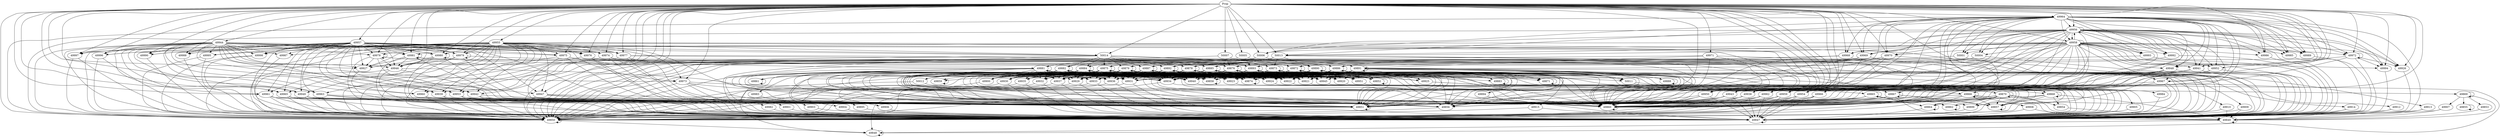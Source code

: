 // Induction Graph of ./tests/6s275rb318
digraph{
  Prop -> 49956
  Prop -> 49968
  Prop -> 49990
  Prop -> 49950
  Prop -> 49972
  Prop -> 49946
  Prop -> 49964
  Prop -> 50006
  Prop -> 50014
  Prop -> 49966
  Prop -> 49977
  Prop -> 49970
  Prop -> 49926
  Prop -> 49860
  Prop -> 49980
  Prop -> 49954
  Prop -> 49969
  Prop -> 50005
  Prop -> 49959
  Prop -> 49965
  Prop -> 49949
  Prop -> 49997
  Prop -> 49851
  Prop -> 49975
  Prop -> 49986
  Prop -> 49962
  Prop -> 49981
  Prop -> 49947
  Prop -> 49979
  Prop -> 49967
  Prop -> 49985
  Prop -> 49988
  Prop -> 49850
  Prop -> 49996
  Prop -> 49955
  Prop -> 49948
  Prop -> 49989
  Prop -> 49976
  Prop -> 49961
  Prop -> 50007
  Prop -> 49938
  Prop -> 49978
  Prop -> 50013
  Prop -> 49973
  Prop -> 49963
  Prop -> 49960
  Prop -> 49939
  Prop -> 49957
  Prop -> 49971
  Prop -> 49952
  Prop -> 49943
  Prop -> 49974
  Prop -> 49941
  Prop -> 49953
  Prop -> 49958
  Prop -> 49994
  Prop -> 49944
  Prop -> 49942
  Prop -> 49927
  49956 -> 49956
  49956 -> 49968
  49956 -> 49950
  49956 -> 49972
  49956 -> 49993
  49956 -> 50006
  49956 -> 49966
  49956 -> 49970
  49956 -> 49860
  49956 -> 49926
  49956 -> 49954
  49956 -> 49969
  49956 -> 49959
  49956 -> 50004
  49956 -> 49851
  49956 -> 49986
  49956 -> 49962
  49956 -> 49967
  49956 -> 49985
  49956 -> 49850
  49956 -> 49948
  49956 -> 49989
  49956 -> 49938
  49956 -> 50013
  49956 -> 49992
  49956 -> 49847
  49956 -> 50001
  49956 -> 49952
  49956 -> 49943
  49956 -> 49941
  49956 -> 49958
  49956 -> 49994
  49968 -> 49878
  49968 -> 49850
  49968 -> 49851
  49968 -> 49847
  49968 -> 49860
  49990 -> 49847
  49950 -> 49851
  49950 -> 49847
  49950 -> 49860
  49950 -> 49850
  49972 -> 49872
  49972 -> 49972
  49972 -> 49851
  49972 -> 49994
  49972 -> 49847
  49972 -> 49926
  49946 -> 49851
  49946 -> 49847
  49946 -> 49860
  49946 -> 49850
  49964 -> 49956
  49964 -> 49968
  49964 -> 49950
  49964 -> 49972
  49964 -> 49993
  49964 -> 50006
  49964 -> 49966
  49964 -> 49970
  49964 -> 49860
  49964 -> 49926
  49964 -> 49954
  49964 -> 49969
  49964 -> 49959
  49964 -> 50004
  49964 -> 49851
  49964 -> 49986
  49964 -> 49962
  49964 -> 49967
  49964 -> 49985
  49964 -> 49850
  49964 -> 49948
  49964 -> 49989
  49964 -> 49938
  49964 -> 50013
  49964 -> 49992
  49964 -> 49847
  49964 -> 50001
  49964 -> 49952
  49964 -> 49943
  49964 -> 49941
  49964 -> 49958
  49964 -> 49994
  50006 -> 49847
  50006 -> 49881
  50006 -> 49850
  50014 -> 49890
  50014 -> 49892
  50014 -> 49873
  50014 -> 49850
  50014 -> 49882
  50014 -> 49884
  50014 -> 49875
  50014 -> 49867
  50014 -> 49879
  50014 -> 49847
  50014 -> 49887
  49966 -> 49851
  49966 -> 49847
  49966 -> 49860
  49966 -> 49850
  49977 -> 49876
  49977 -> 49850
  49977 -> 49851
  49977 -> 49847
  49977 -> 49860
  49970 -> 49886
  49970 -> 49850
  49970 -> 49851
  49970 -> 49847
  49970 -> 49860
  49926 -> 49847
  49860 -> 49860
  49980 -> 49851
  49980 -> 49891
  49980 -> 49946
  49980 -> 49847
  49980 -> 49927
  49980 -> 49980
  49954 -> 49851
  49954 -> 49847
  49954 -> 49860
  49954 -> 49850
  49969 -> 49850
  49969 -> 49885
  49969 -> 49851
  49969 -> 49847
  49969 -> 49860
  50005 -> 49847
  50005 -> 49893
  50005 -> 49850
  49959 -> 49851
  49959 -> 49847
  49959 -> 49860
  49959 -> 49850
  49965 -> 49851
  49965 -> 49847
  49965 -> 49860
  49965 -> 49850
  49949 -> 49851
  49949 -> 49847
  49949 -> 49860
  49949 -> 49850
  49997 -> 49847
  49997 -> 49850
  49851 -> 49851
  49975 -> 49850
  49975 -> 49851
  49975 -> 49893
  49975 -> 49847
  49975 -> 49860
  49986 -> 49847
  49962 -> 49851
  49962 -> 49847
  49962 -> 49860
  49962 -> 49850
  49981 -> 49872
  49981 -> 49851
  49981 -> 49946
  49981 -> 49981
  49981 -> 49847
  49981 -> 49927
  49947 -> 49851
  49947 -> 49847
  49947 -> 49860
  49947 -> 49850
  49979 -> 49886
  49979 -> 49851
  49979 -> 49946
  49979 -> 49979
  49979 -> 49847
  49979 -> 49927
  49967 -> 49850
  49967 -> 49851
  49967 -> 49866
  49967 -> 49847
  49967 -> 49860
  49985 -> 49847
  49988 -> 49847
  49850 -> 49848
  49850 -> 49850
  49996 -> 49847
  49996 -> 49850
  49955 -> 49990
  49955 -> 49995
  49955 -> 49946
  49955 -> 49998
  49955 -> 49987
  49955 -> 50014
  49955 -> 49977
  49955 -> 49860
  49955 -> 49980
  49955 -> 49965
  49955 -> 49949
  49955 -> 49997
  49955 -> 49851
  49955 -> 49975
  49955 -> 49947
  49955 -> 49979
  49955 -> 49981
  49955 -> 49988
  49955 -> 49850
  49955 -> 49996
  49955 -> 49976
  49955 -> 49961
  49955 -> 49978
  49955 -> 49973
  49955 -> 49847
  49955 -> 49963
  49955 -> 49960
  49955 -> 49939
  49955 -> 49974
  49955 -> 49953
  49955 -> 49942
  49955 -> 49927
  49948 -> 49851
  49948 -> 49847
  49948 -> 49860
  49948 -> 49850
  49989 -> 49847
  49976 -> 49850
  49976 -> 49851
  49976 -> 49881
  49976 -> 49847
  49976 -> 49860
  49961 -> 49851
  49961 -> 49847
  49961 -> 49860
  49961 -> 49850
  50007 -> 49876
  50007 -> 49847
  50007 -> 49850
  49938 -> 49851
  49938 -> 49847
  49938 -> 49860
  49938 -> 49850
  49978 -> 49885
  49978 -> 49851
  49978 -> 49946
  49978 -> 49978
  49978 -> 49847
  49978 -> 49927
  50013 -> 49890
  50013 -> 49892
  50013 -> 49873
  50013 -> 49882
  50013 -> 49884
  50013 -> 49875
  50013 -> 49867
  50013 -> 49879
  50013 -> 49847
  50013 -> 49887
  49973 -> 49850
  49973 -> 49851
  49973 -> 49866
  49973 -> 49847
  49973 -> 49860
  49963 -> 49851
  49963 -> 49847
  49963 -> 49860
  49963 -> 49850
  49960 -> 49851
  49960 -> 49847
  49960 -> 49860
  49960 -> 49850
  49939 -> 49851
  49939 -> 49847
  49939 -> 49860
  49939 -> 49850
  49957 -> 49990
  49957 -> 49995
  49957 -> 49946
  49957 -> 49998
  49957 -> 49987
  49957 -> 50014
  49957 -> 49977
  49957 -> 49860
  49957 -> 49980
  49957 -> 49965
  49957 -> 49949
  49957 -> 49997
  49957 -> 49851
  49957 -> 49975
  49957 -> 49947
  49957 -> 49979
  49957 -> 49981
  49957 -> 49988
  49957 -> 49850
  49957 -> 49996
  49957 -> 49976
  49957 -> 49961
  49957 -> 49978
  49957 -> 49973
  49957 -> 49847
  49957 -> 49963
  49957 -> 49960
  49957 -> 49939
  49957 -> 49974
  49957 -> 49953
  49957 -> 49942
  49957 -> 49927
  49971 -> 49850
  49971 -> 49851
  49971 -> 49891
  49971 -> 49847
  49971 -> 49860
  49952 -> 49851
  49952 -> 49847
  49952 -> 49860
  49952 -> 49850
  49943 -> 49851
  49943 -> 49847
  49943 -> 49860
  49943 -> 49850
  49974 -> 49878
  49974 -> 49850
  49974 -> 49851
  49974 -> 49847
  49974 -> 49860
  49941 -> 49851
  49941 -> 49847
  49941 -> 49860
  49941 -> 49850
  49953 -> 49851
  49953 -> 49847
  49953 -> 49860
  49953 -> 49850
  49958 -> 49956
  49958 -> 49968
  49958 -> 49950
  49958 -> 49972
  49958 -> 49993
  49958 -> 50006
  49958 -> 49966
  49958 -> 49970
  49958 -> 49860
  49958 -> 49926
  49958 -> 49954
  49958 -> 49969
  49958 -> 49959
  49958 -> 50004
  49958 -> 49851
  49958 -> 49986
  49958 -> 49962
  49958 -> 49967
  49958 -> 49985
  49958 -> 49850
  49958 -> 49948
  49958 -> 49989
  49958 -> 49938
  49958 -> 50013
  49958 -> 49992
  49958 -> 49847
  49958 -> 50001
  49958 -> 49952
  49958 -> 49943
  49958 -> 49941
  49958 -> 49958
  49958 -> 49994
  49994 -> 49847
  49944 -> 49990
  49944 -> 49995
  49944 -> 49946
  49944 -> 49998
  49944 -> 49987
  49944 -> 50014
  49944 -> 49977
  49944 -> 49860
  49944 -> 49980
  49944 -> 49965
  49944 -> 49949
  49944 -> 49997
  49944 -> 49851
  49944 -> 49975
  49944 -> 49947
  49944 -> 49979
  49944 -> 49981
  49944 -> 49988
  49944 -> 49850
  49944 -> 49996
  49944 -> 49976
  49944 -> 49961
  49944 -> 49978
  49944 -> 49973
  49944 -> 49847
  49944 -> 49963
  49944 -> 49960
  49944 -> 49939
  49944 -> 49974
  49944 -> 49953
  49944 -> 49942
  49944 -> 49927
  49942 -> 49851
  49942 -> 49847
  49942 -> 49860
  49942 -> 49850
  49927 -> 49847
  49993 -> 49876
  49993 -> 49847
  50004 -> 49891
  50004 -> 49847
  50004 -> 49850
  49992 -> 49847
  49992 -> 49893
  49847 -> 49847
  50001 -> 49847
  50001 -> 49850
  49878 -> 49945
  49878 -> 49920
  49878 -> 49951
  49878 -> 49940
  49878 -> 49923
  49878 -> 49933
  49878 -> 49936
  49878 -> 49900
  49878 -> 49860
  49878 -> 49856
  49878 -> 49851
  49878 -> 49924
  49878 -> 49931
  49878 -> 50012
  49878 -> 49852
  49878 -> 49934
  49878 -> 49858
  49878 -> 49922
  49878 -> 49878
  49878 -> 49925
  49878 -> 49874
  49878 -> 49910
  49878 -> 49857
  49878 -> 49921
  49878 -> 49930
  49878 -> 49859
  49878 -> 49935
  49878 -> 49932
  49878 -> 49937
  49878 -> 49929
  49872 -> 49872
  49872 -> 49945
  49872 -> 49920
  49872 -> 49951
  49872 -> 49940
  49872 -> 49923
  49872 -> 49933
  49872 -> 49936
  49872 -> 49900
  49872 -> 49860
  49872 -> 49856
  49872 -> 49851
  49872 -> 49924
  49872 -> 49868
  49872 -> 49931
  49872 -> 49852
  49872 -> 49934
  49872 -> 49858
  49872 -> 49922
  49872 -> 49925
  49872 -> 49874
  49872 -> 50011
  49872 -> 49921
  49872 -> 49930
  49872 -> 49935
  49872 -> 49932
  49872 -> 49915
  49872 -> 49937
  49872 -> 49929
  49881 -> 49945
  49881 -> 49920
  49881 -> 49951
  49881 -> 49940
  49881 -> 49923
  49881 -> 49933
  49881 -> 49936
  49881 -> 49900
  49881 -> 49860
  49881 -> 49856
  49881 -> 49851
  49881 -> 49924
  49881 -> 49931
  49881 -> 50012
  49881 -> 49852
  49881 -> 49934
  49881 -> 49858
  49881 -> 49922
  49881 -> 49925
  49881 -> 49874
  49881 -> 49861
  49881 -> 49881
  49881 -> 49921
  49881 -> 49930
  49881 -> 49982
  49881 -> 49935
  49881 -> 49932
  49881 -> 49937
  49881 -> 49929
  49890 -> 49890
  49890 -> 49945
  49890 -> 49920
  49890 -> 49951
  49890 -> 49940
  49890 -> 49923
  49890 -> 49933
  49890 -> 49936
  49890 -> 49900
  49890 -> 49860
  49890 -> 49856
  49890 -> 49851
  49890 -> 49924
  49890 -> 49868
  49890 -> 49984
  49890 -> 49931
  49890 -> 49852
  49890 -> 49934
  49890 -> 49858
  49890 -> 49922
  49890 -> 49925
  49890 -> 49874
  49890 -> 50011
  49890 -> 49921
  49890 -> 49930
  49890 -> 49935
  49890 -> 49932
  49890 -> 49937
  49890 -> 49888
  49890 -> 49871
  49890 -> 49929
  49892 -> 49945
  49892 -> 49920
  49892 -> 49951
  49892 -> 49940
  49892 -> 49923
  49892 -> 49933
  49892 -> 49936
  49892 -> 49900
  49892 -> 49860
  49892 -> 49856
  49892 -> 49851
  49892 -> 49924
  49892 -> 49931
  49892 -> 49906
  49892 -> 50012
  49892 -> 49852
  49892 -> 49934
  49892 -> 49858
  49892 -> 49892
  49892 -> 49922
  49892 -> 49925
  49892 -> 49874
  49892 -> 49921
  49892 -> 49930
  49892 -> 49935
  49892 -> 49932
  49892 -> 49937
  49892 -> 49871
  49892 -> 49929
  49873 -> 49873
  49873 -> 49945
  49873 -> 49920
  49873 -> 49951
  49873 -> 49940
  49873 -> 49923
  49873 -> 49933
  49873 -> 49936
  49873 -> 49900
  49873 -> 49860
  49873 -> 49856
  49873 -> 49851
  49873 -> 49924
  49873 -> 49868
  49873 -> 49931
  49873 -> 49852
  49873 -> 49934
  49873 -> 49858
  49873 -> 49922
  49873 -> 49925
  49873 -> 49874
  49873 -> 50011
  49873 -> 49921
  49873 -> 49930
  49873 -> 49935
  49873 -> 49894
  49873 -> 49932
  49873 -> 49937
  49873 -> 49929
  49882 -> 49945
  49882 -> 49920
  49882 -> 49951
  49882 -> 49940
  49882 -> 49923
  49882 -> 49933
  49882 -> 49936
  49882 -> 49900
  49882 -> 49860
  49882 -> 49856
  49882 -> 49851
  49882 -> 49882
  49882 -> 49924
  49882 -> 49931
  49882 -> 50012
  49882 -> 49852
  49882 -> 49934
  49882 -> 49858
  49882 -> 49922
  49882 -> 49925
  49882 -> 49874
  49882 -> 49901
  49882 -> 49861
  49882 -> 49921
  49882 -> 49930
  49882 -> 49935
  49882 -> 49932
  49882 -> 49937
  49882 -> 49929
  49884 -> 49945
  49884 -> 49920
  49884 -> 49951
  49884 -> 49940
  49884 -> 49923
  49884 -> 49933
  49884 -> 49936
  49884 -> 49900
  49884 -> 49860
  49884 -> 49856
  49884 -> 49851
  49884 -> 49924
  49884 -> 49931
  49884 -> 50012
  49884 -> 49852
  49884 -> 49934
  49884 -> 49858
  49884 -> 49922
  49884 -> 49925
  49884 -> 49874
  49884 -> 49921
  49884 -> 49930
  49884 -> 49884
  49884 -> 49935
  49884 -> 49932
  49884 -> 49937
  49884 -> 49983
  49884 -> 49929
  49875 -> 49945
  49875 -> 49920
  49875 -> 49951
  49875 -> 49940
  49875 -> 49923
  49875 -> 49875
  49875 -> 49933
  49875 -> 49936
  49875 -> 49900
  49875 -> 49860
  49875 -> 49856
  49875 -> 49903
  49875 -> 49851
  49875 -> 49924
  49875 -> 49931
  49875 -> 50012
  49875 -> 49852
  49875 -> 49934
  49875 -> 49858
  49875 -> 49922
  49875 -> 49925
  49875 -> 49874
  49875 -> 49921
  49875 -> 49930
  49875 -> 49935
  49875 -> 49932
  49875 -> 49937
  49875 -> 49929
  49867 -> 49857
  49867 -> 49856
  49867 -> 49851
  49867 -> 49899
  49867 -> 49867
  49867 -> 49860
  49867 -> 49849
  49879 -> 49945
  49879 -> 49920
  49879 -> 49951
  49879 -> 49940
  49879 -> 49923
  49879 -> 49933
  49879 -> 49936
  49879 -> 49879
  49879 -> 49900
  49879 -> 49860
  49879 -> 49856
  49879 -> 49851
  49879 -> 49924
  49879 -> 49868
  49879 -> 49931
  49879 -> 49852
  49879 -> 49934
  49879 -> 49858
  49879 -> 49922
  49879 -> 49925
  49879 -> 49874
  49879 -> 49904
  49879 -> 50011
  49879 -> 49921
  49879 -> 49930
  49879 -> 49859
  49879 -> 49935
  49879 -> 49932
  49879 -> 49937
  49879 -> 49929
  49887 -> 49945
  49887 -> 49920
  49887 -> 49951
  49887 -> 49895
  49887 -> 49940
  49887 -> 49923
  49887 -> 49933
  49887 -> 49936
  49887 -> 49900
  49887 -> 49860
  49887 -> 49856
  49887 -> 49851
  49887 -> 49924
  49887 -> 49931
  49887 -> 50012
  49887 -> 49887
  49887 -> 49852
  49887 -> 49934
  49887 -> 49858
  49887 -> 49922
  49887 -> 49925
  49887 -> 49874
  49887 -> 49921
  49887 -> 49930
  49887 -> 49883
  49887 -> 49935
  49887 -> 49932
  49887 -> 49937
  49887 -> 49929
  49876 -> 49945
  49876 -> 49920
  49876 -> 49951
  49876 -> 49940
  49876 -> 49923
  49876 -> 49933
  49876 -> 49936
  49876 -> 49900
  49876 -> 49860
  49876 -> 49856
  49876 -> 49851
  49876 -> 49924
  49876 -> 49931
  49876 -> 50012
  49876 -> 49852
  49876 -> 49934
  49876 -> 49858
  49876 -> 49922
  49876 -> 49925
  49876 -> 49874
  49876 -> 49876
  49876 -> 49857
  49876 -> 49921
  49876 -> 49930
  49876 -> 49935
  49876 -> 49932
  49876 -> 49937
  49876 -> 49909
  49876 -> 49929
  49886 -> 49945
  49886 -> 49920
  49886 -> 49951
  49886 -> 49940
  49886 -> 49923
  49886 -> 49933
  49886 -> 49936
  49886 -> 49900
  49886 -> 49860
  49886 -> 49856
  49886 -> 49851
  49886 -> 49924
  49886 -> 49868
  49886 -> 49931
  49886 -> 49852
  49886 -> 49934
  49886 -> 49858
  49886 -> 49922
  49886 -> 49886
  49886 -> 49925
  49886 -> 49874
  49886 -> 50011
  49886 -> 49857
  49886 -> 49912
  49886 -> 49921
  49886 -> 49930
  49886 -> 49883
  49886 -> 49935
  49886 -> 49932
  49886 -> 49937
  49886 -> 49929
  49891 -> 49945
  49891 -> 49920
  49891 -> 49951
  49891 -> 49940
  49891 -> 49923
  49891 -> 49933
  49891 -> 49936
  49891 -> 49900
  49891 -> 49860
  49891 -> 49913
  49891 -> 49856
  49891 -> 49851
  49891 -> 49924
  49891 -> 49891
  49891 -> 49868
  49891 -> 49931
  49891 -> 49852
  49891 -> 49934
  49891 -> 49858
  49891 -> 49922
  49891 -> 49925
  49891 -> 49874
  49891 -> 50011
  49891 -> 49857
  49891 -> 49921
  49891 -> 49930
  49891 -> 49935
  49891 -> 49932
  49891 -> 49937
  49891 -> 49888
  49891 -> 49871
  49891 -> 49929
  49885 -> 49945
  49885 -> 49920
  49885 -> 49951
  49885 -> 49940
  49885 -> 49923
  49885 -> 49933
  49885 -> 49936
  49885 -> 49900
  49885 -> 49860
  49885 -> 49856
  49885 -> 49851
  49885 -> 49924
  49885 -> 49931
  49885 -> 50012
  49885 -> 49852
  49885 -> 49934
  49885 -> 49858
  49885 -> 49922
  49885 -> 49925
  49885 -> 49885
  49885 -> 49874
  49885 -> 49921
  49885 -> 49905
  49885 -> 49930
  49885 -> 49935
  49885 -> 49932
  49885 -> 49937
  49885 -> 49929
  49893 -> 49945
  49893 -> 49920
  49893 -> 49951
  49893 -> 49940
  49893 -> 49914
  49893 -> 49923
  49893 -> 49933
  49893 -> 49936
  49893 -> 49900
  49893 -> 49860
  49893 -> 49856
  49893 -> 49851
  49893 -> 49924
  49893 -> 49931
  49893 -> 50012
  49893 -> 49852
  49893 -> 49934
  49893 -> 49858
  49893 -> 49922
  49893 -> 49925
  49893 -> 49874
  49893 -> 49893
  49893 -> 49857
  49893 -> 49921
  49893 -> 49930
  49893 -> 49935
  49893 -> 49932
  49893 -> 49937
  49893 -> 49871
  49893 -> 49929
  49866 -> 49857
  49866 -> 49856
  49866 -> 49908
  49866 -> 49851
  49866 -> 49864
  49866 -> 49866
  49866 -> 49860
  49866 -> 49849
  49848 -> 49848
  49995 -> 49847
  49995 -> 49850
  49998 -> 49847
  49998 -> 49850
  49987 -> 49847
  49945 -> 49847
  49920 -> 49847
  49951 -> 49847
  49940 -> 49847
  49923 -> 49847
  49933 -> 49847
  49933 -> 49850
  49936 -> 49847
  49936 -> 49850
  49900 -> 49848
  49856 -> 49850
  49924 -> 49847
  49931 -> 49847
  49931 -> 49850
  50012 -> 49848
  50012 -> 49870
  49852 -> 49852
  49934 -> 49847
  49934 -> 49850
  49858 -> 49858
  49922 -> 49847
  49925 -> 49847
  49925 -> 49869
  49874 -> 49874
  49910 -> 49847
  49910 -> 49849
  49857 -> 49857
  49921 -> 49847
  49930 -> 49847
  49930 -> 49850
  49859 -> 49859
  49935 -> 49847
  49935 -> 49850
  49932 -> 49847
  49932 -> 49850
  49937 -> 49847
  49937 -> 49850
  49929 -> 49847
  49929 -> 49850
  49868 -> 49857
  49868 -> 49854
  49868 -> 49856
  49868 -> 49851
  49868 -> 49899
  49868 -> 49868
  49868 -> 49860
  49868 -> 49849
  50011 -> 49865
  50011 -> 49848
  49915 -> 49847
  49915 -> 49850
  49861 -> 49861
  49982 -> 49847
  49984 -> 49847
  49888 -> 49888
  49871 -> 49871
  49906 -> 49847
  49894 -> 49847
  49901 -> 49847
  49983 -> 49847
  49903 -> 49847
  49899 -> 49847
  49849 -> 49848
  49849 -> 49849
  49904 -> 49847
  49895 -> 49847
  49883 -> 49883
  49909 -> 49847
  49909 -> 49849
  49912 -> 49847
  49912 -> 49849
  49913 -> 49847
  49913 -> 49849
  49905 -> 49847
  49914 -> 49847
  49914 -> 49849
  49908 -> 49847
  49908 -> 49849
  49864 -> 49847
  49864 -> 49864
  49870 -> 49857
  49870 -> 49854
  49870 -> 49856
  49870 -> 49851
  49870 -> 49864
  49870 -> 49862
  49870 -> 49899
  49870 -> 49870
  49870 -> 49860
  49870 -> 49849
  49869 -> 49907
  49869 -> 49853
  49869 -> 49855
  49869 -> 49869
  49869 -> 49849
  49854 -> 49849
  49865 -> 49857
  49865 -> 49856
  49865 -> 49865
  49865 -> 49851
  49865 -> 49864
  49865 -> 49862
  49865 -> 49860
  49862 -> 49862
  49907 -> 49847
  49907 -> 49849
  49853 -> 49849
  49855 -> 49855
}